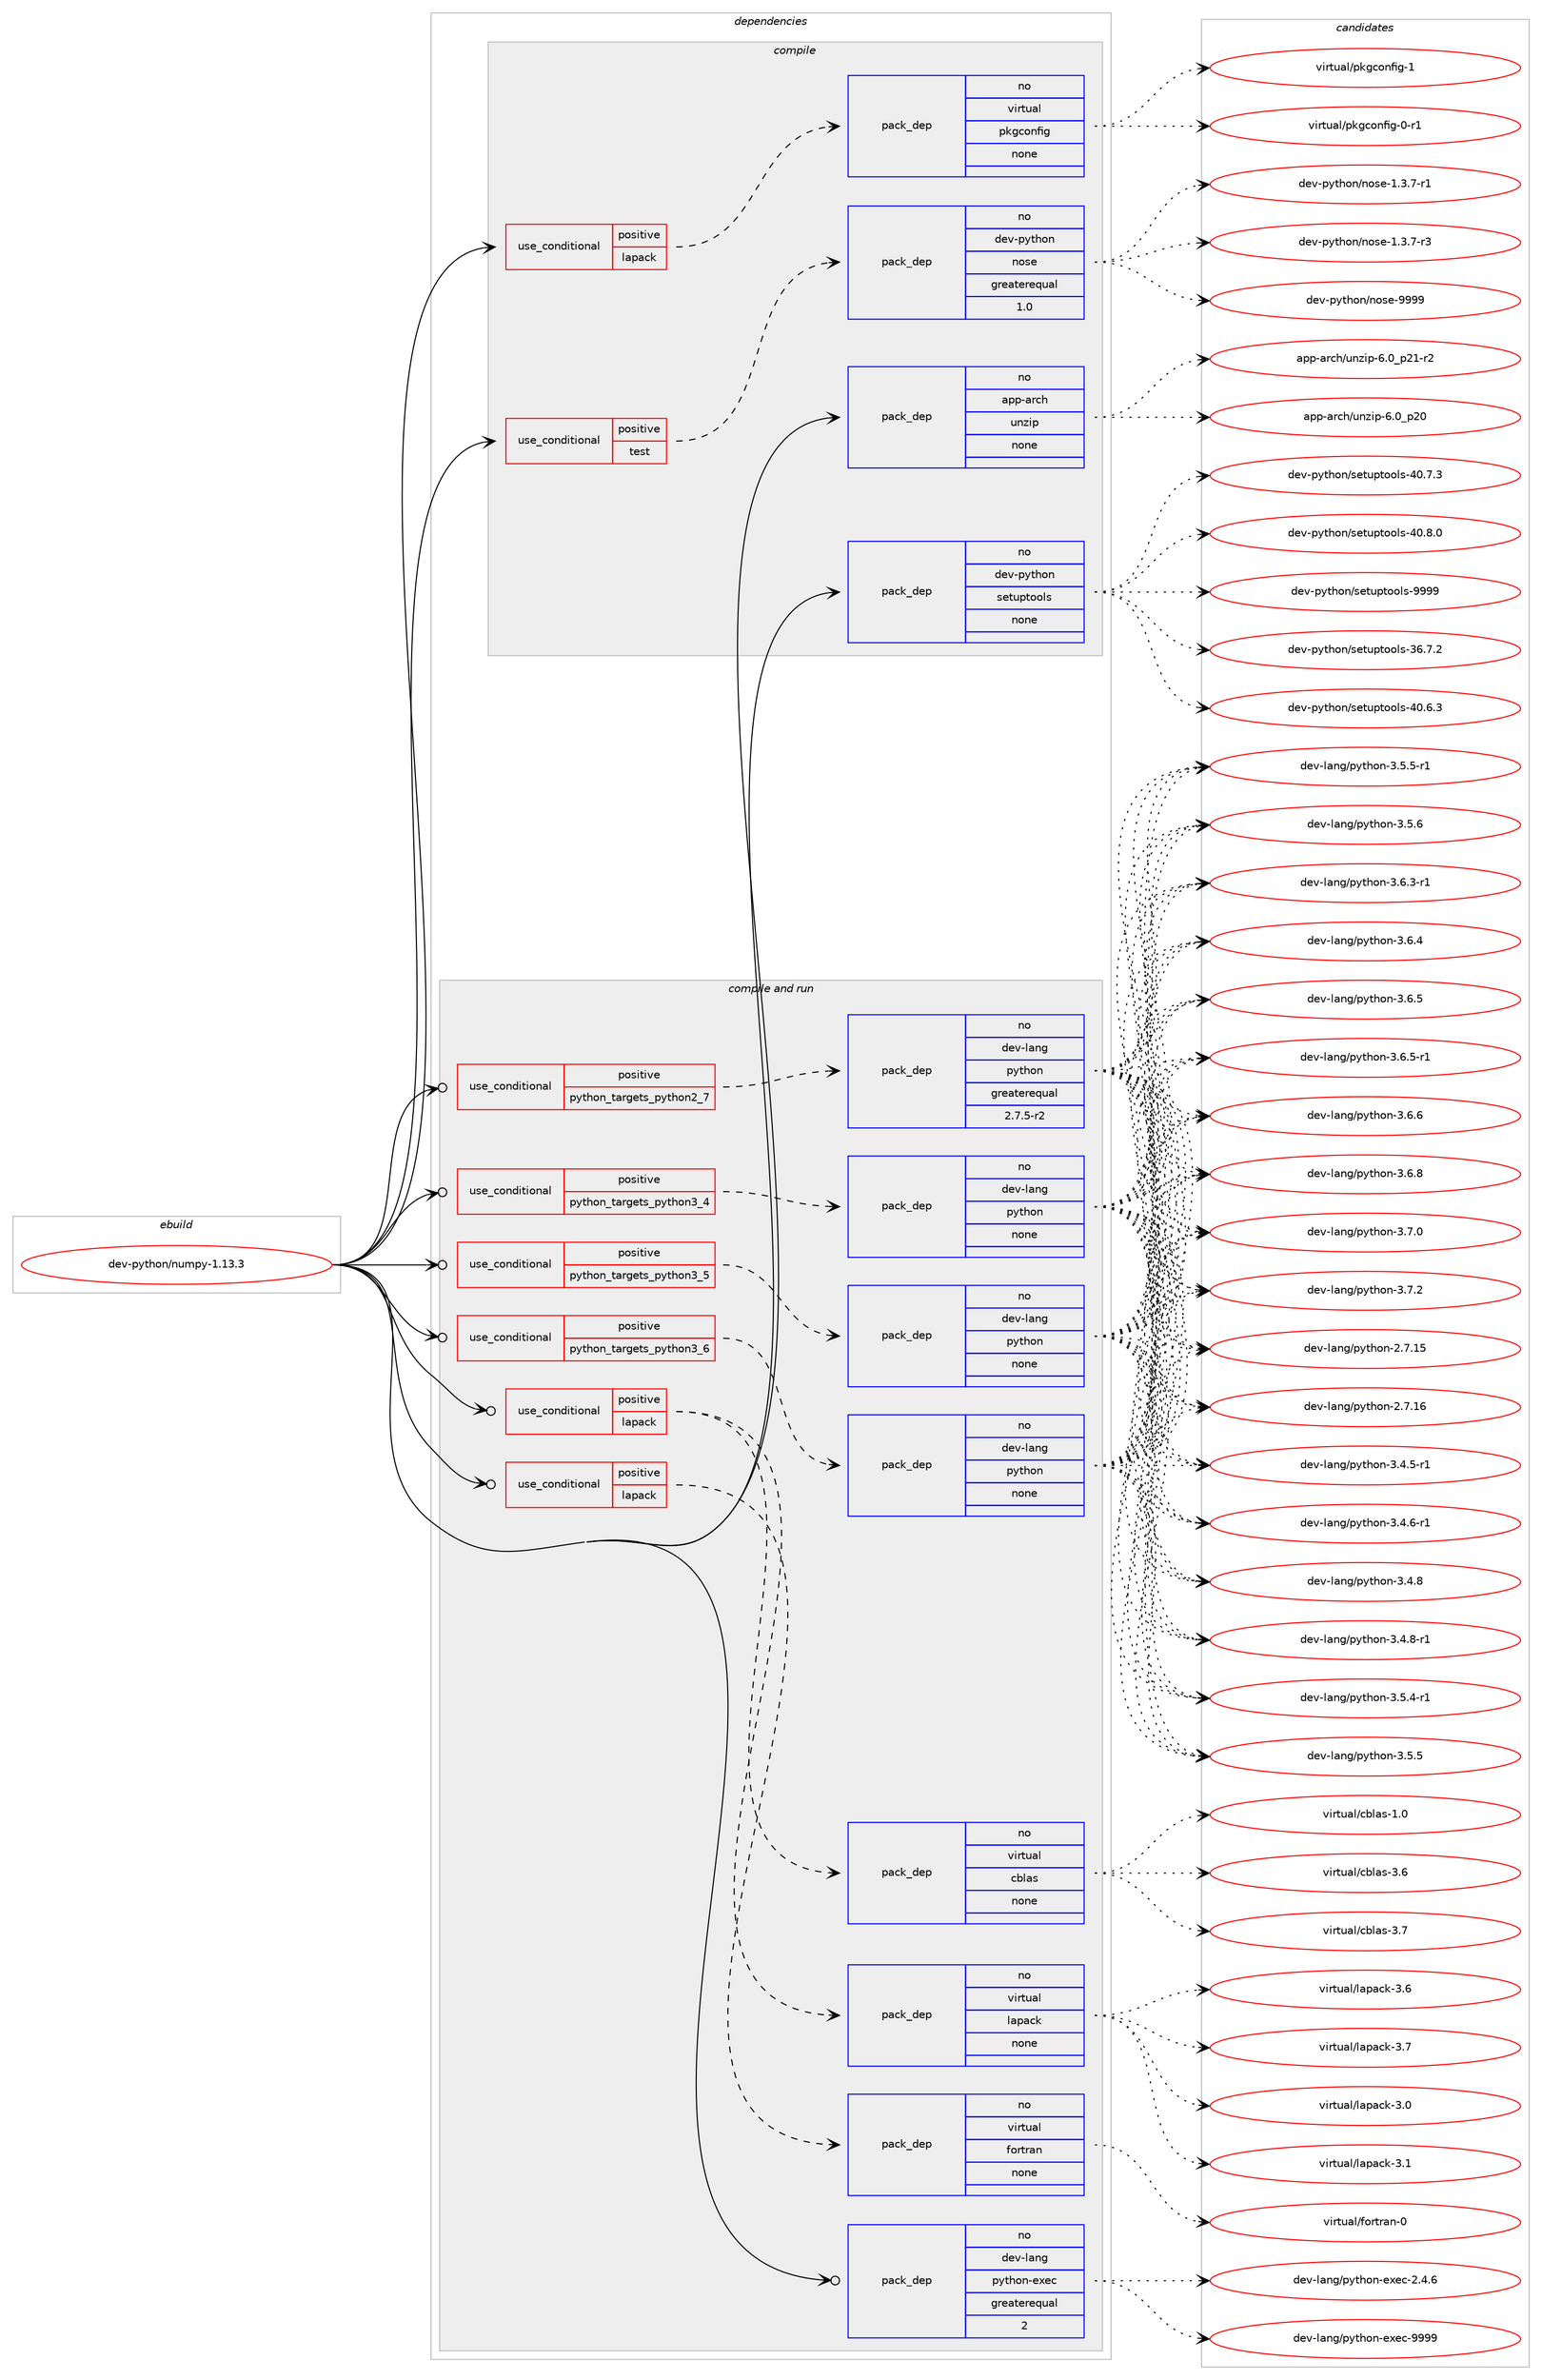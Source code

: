 digraph prolog {

# *************
# Graph options
# *************

newrank=true;
concentrate=true;
compound=true;
graph [rankdir=LR,fontname=Helvetica,fontsize=10,ranksep=1.5];#, ranksep=2.5, nodesep=0.2];
edge  [arrowhead=vee];
node  [fontname=Helvetica,fontsize=10];

# **********
# The ebuild
# **********

subgraph cluster_leftcol {
color=gray;
rank=same;
label=<<i>ebuild</i>>;
id [label="dev-python/numpy-1.13.3", color=red, width=4, href="../dev-python/numpy-1.13.3.svg"];
}

# ****************
# The dependencies
# ****************

subgraph cluster_midcol {
color=gray;
label=<<i>dependencies</i>>;
subgraph cluster_compile {
fillcolor="#eeeeee";
style=filled;
label=<<i>compile</i>>;
subgraph cond378363 {
dependency1421453 [label=<<TABLE BORDER="0" CELLBORDER="1" CELLSPACING="0" CELLPADDING="4"><TR><TD ROWSPAN="3" CELLPADDING="10">use_conditional</TD></TR><TR><TD>positive</TD></TR><TR><TD>lapack</TD></TR></TABLE>>, shape=none, color=red];
subgraph pack1019813 {
dependency1421454 [label=<<TABLE BORDER="0" CELLBORDER="1" CELLSPACING="0" CELLPADDING="4" WIDTH="220"><TR><TD ROWSPAN="6" CELLPADDING="30">pack_dep</TD></TR><TR><TD WIDTH="110">no</TD></TR><TR><TD>virtual</TD></TR><TR><TD>pkgconfig</TD></TR><TR><TD>none</TD></TR><TR><TD></TD></TR></TABLE>>, shape=none, color=blue];
}
dependency1421453:e -> dependency1421454:w [weight=20,style="dashed",arrowhead="vee"];
}
id:e -> dependency1421453:w [weight=20,style="solid",arrowhead="vee"];
subgraph cond378364 {
dependency1421455 [label=<<TABLE BORDER="0" CELLBORDER="1" CELLSPACING="0" CELLPADDING="4"><TR><TD ROWSPAN="3" CELLPADDING="10">use_conditional</TD></TR><TR><TD>positive</TD></TR><TR><TD>test</TD></TR></TABLE>>, shape=none, color=red];
subgraph pack1019814 {
dependency1421456 [label=<<TABLE BORDER="0" CELLBORDER="1" CELLSPACING="0" CELLPADDING="4" WIDTH="220"><TR><TD ROWSPAN="6" CELLPADDING="30">pack_dep</TD></TR><TR><TD WIDTH="110">no</TD></TR><TR><TD>dev-python</TD></TR><TR><TD>nose</TD></TR><TR><TD>greaterequal</TD></TR><TR><TD>1.0</TD></TR></TABLE>>, shape=none, color=blue];
}
dependency1421455:e -> dependency1421456:w [weight=20,style="dashed",arrowhead="vee"];
}
id:e -> dependency1421455:w [weight=20,style="solid",arrowhead="vee"];
subgraph pack1019815 {
dependency1421457 [label=<<TABLE BORDER="0" CELLBORDER="1" CELLSPACING="0" CELLPADDING="4" WIDTH="220"><TR><TD ROWSPAN="6" CELLPADDING="30">pack_dep</TD></TR><TR><TD WIDTH="110">no</TD></TR><TR><TD>app-arch</TD></TR><TR><TD>unzip</TD></TR><TR><TD>none</TD></TR><TR><TD></TD></TR></TABLE>>, shape=none, color=blue];
}
id:e -> dependency1421457:w [weight=20,style="solid",arrowhead="vee"];
subgraph pack1019816 {
dependency1421458 [label=<<TABLE BORDER="0" CELLBORDER="1" CELLSPACING="0" CELLPADDING="4" WIDTH="220"><TR><TD ROWSPAN="6" CELLPADDING="30">pack_dep</TD></TR><TR><TD WIDTH="110">no</TD></TR><TR><TD>dev-python</TD></TR><TR><TD>setuptools</TD></TR><TR><TD>none</TD></TR><TR><TD></TD></TR></TABLE>>, shape=none, color=blue];
}
id:e -> dependency1421458:w [weight=20,style="solid",arrowhead="vee"];
}
subgraph cluster_compileandrun {
fillcolor="#eeeeee";
style=filled;
label=<<i>compile and run</i>>;
subgraph cond378365 {
dependency1421459 [label=<<TABLE BORDER="0" CELLBORDER="1" CELLSPACING="0" CELLPADDING="4"><TR><TD ROWSPAN="3" CELLPADDING="10">use_conditional</TD></TR><TR><TD>positive</TD></TR><TR><TD>lapack</TD></TR></TABLE>>, shape=none, color=red];
subgraph pack1019817 {
dependency1421460 [label=<<TABLE BORDER="0" CELLBORDER="1" CELLSPACING="0" CELLPADDING="4" WIDTH="220"><TR><TD ROWSPAN="6" CELLPADDING="30">pack_dep</TD></TR><TR><TD WIDTH="110">no</TD></TR><TR><TD>virtual</TD></TR><TR><TD>cblas</TD></TR><TR><TD>none</TD></TR><TR><TD></TD></TR></TABLE>>, shape=none, color=blue];
}
dependency1421459:e -> dependency1421460:w [weight=20,style="dashed",arrowhead="vee"];
subgraph pack1019818 {
dependency1421461 [label=<<TABLE BORDER="0" CELLBORDER="1" CELLSPACING="0" CELLPADDING="4" WIDTH="220"><TR><TD ROWSPAN="6" CELLPADDING="30">pack_dep</TD></TR><TR><TD WIDTH="110">no</TD></TR><TR><TD>virtual</TD></TR><TR><TD>lapack</TD></TR><TR><TD>none</TD></TR><TR><TD></TD></TR></TABLE>>, shape=none, color=blue];
}
dependency1421459:e -> dependency1421461:w [weight=20,style="dashed",arrowhead="vee"];
}
id:e -> dependency1421459:w [weight=20,style="solid",arrowhead="odotvee"];
subgraph cond378366 {
dependency1421462 [label=<<TABLE BORDER="0" CELLBORDER="1" CELLSPACING="0" CELLPADDING="4"><TR><TD ROWSPAN="3" CELLPADDING="10">use_conditional</TD></TR><TR><TD>positive</TD></TR><TR><TD>lapack</TD></TR></TABLE>>, shape=none, color=red];
subgraph pack1019819 {
dependency1421463 [label=<<TABLE BORDER="0" CELLBORDER="1" CELLSPACING="0" CELLPADDING="4" WIDTH="220"><TR><TD ROWSPAN="6" CELLPADDING="30">pack_dep</TD></TR><TR><TD WIDTH="110">no</TD></TR><TR><TD>virtual</TD></TR><TR><TD>fortran</TD></TR><TR><TD>none</TD></TR><TR><TD></TD></TR></TABLE>>, shape=none, color=blue];
}
dependency1421462:e -> dependency1421463:w [weight=20,style="dashed",arrowhead="vee"];
}
id:e -> dependency1421462:w [weight=20,style="solid",arrowhead="odotvee"];
subgraph cond378367 {
dependency1421464 [label=<<TABLE BORDER="0" CELLBORDER="1" CELLSPACING="0" CELLPADDING="4"><TR><TD ROWSPAN="3" CELLPADDING="10">use_conditional</TD></TR><TR><TD>positive</TD></TR><TR><TD>python_targets_python2_7</TD></TR></TABLE>>, shape=none, color=red];
subgraph pack1019820 {
dependency1421465 [label=<<TABLE BORDER="0" CELLBORDER="1" CELLSPACING="0" CELLPADDING="4" WIDTH="220"><TR><TD ROWSPAN="6" CELLPADDING="30">pack_dep</TD></TR><TR><TD WIDTH="110">no</TD></TR><TR><TD>dev-lang</TD></TR><TR><TD>python</TD></TR><TR><TD>greaterequal</TD></TR><TR><TD>2.7.5-r2</TD></TR></TABLE>>, shape=none, color=blue];
}
dependency1421464:e -> dependency1421465:w [weight=20,style="dashed",arrowhead="vee"];
}
id:e -> dependency1421464:w [weight=20,style="solid",arrowhead="odotvee"];
subgraph cond378368 {
dependency1421466 [label=<<TABLE BORDER="0" CELLBORDER="1" CELLSPACING="0" CELLPADDING="4"><TR><TD ROWSPAN="3" CELLPADDING="10">use_conditional</TD></TR><TR><TD>positive</TD></TR><TR><TD>python_targets_python3_4</TD></TR></TABLE>>, shape=none, color=red];
subgraph pack1019821 {
dependency1421467 [label=<<TABLE BORDER="0" CELLBORDER="1" CELLSPACING="0" CELLPADDING="4" WIDTH="220"><TR><TD ROWSPAN="6" CELLPADDING="30">pack_dep</TD></TR><TR><TD WIDTH="110">no</TD></TR><TR><TD>dev-lang</TD></TR><TR><TD>python</TD></TR><TR><TD>none</TD></TR><TR><TD></TD></TR></TABLE>>, shape=none, color=blue];
}
dependency1421466:e -> dependency1421467:w [weight=20,style="dashed",arrowhead="vee"];
}
id:e -> dependency1421466:w [weight=20,style="solid",arrowhead="odotvee"];
subgraph cond378369 {
dependency1421468 [label=<<TABLE BORDER="0" CELLBORDER="1" CELLSPACING="0" CELLPADDING="4"><TR><TD ROWSPAN="3" CELLPADDING="10">use_conditional</TD></TR><TR><TD>positive</TD></TR><TR><TD>python_targets_python3_5</TD></TR></TABLE>>, shape=none, color=red];
subgraph pack1019822 {
dependency1421469 [label=<<TABLE BORDER="0" CELLBORDER="1" CELLSPACING="0" CELLPADDING="4" WIDTH="220"><TR><TD ROWSPAN="6" CELLPADDING="30">pack_dep</TD></TR><TR><TD WIDTH="110">no</TD></TR><TR><TD>dev-lang</TD></TR><TR><TD>python</TD></TR><TR><TD>none</TD></TR><TR><TD></TD></TR></TABLE>>, shape=none, color=blue];
}
dependency1421468:e -> dependency1421469:w [weight=20,style="dashed",arrowhead="vee"];
}
id:e -> dependency1421468:w [weight=20,style="solid",arrowhead="odotvee"];
subgraph cond378370 {
dependency1421470 [label=<<TABLE BORDER="0" CELLBORDER="1" CELLSPACING="0" CELLPADDING="4"><TR><TD ROWSPAN="3" CELLPADDING="10">use_conditional</TD></TR><TR><TD>positive</TD></TR><TR><TD>python_targets_python3_6</TD></TR></TABLE>>, shape=none, color=red];
subgraph pack1019823 {
dependency1421471 [label=<<TABLE BORDER="0" CELLBORDER="1" CELLSPACING="0" CELLPADDING="4" WIDTH="220"><TR><TD ROWSPAN="6" CELLPADDING="30">pack_dep</TD></TR><TR><TD WIDTH="110">no</TD></TR><TR><TD>dev-lang</TD></TR><TR><TD>python</TD></TR><TR><TD>none</TD></TR><TR><TD></TD></TR></TABLE>>, shape=none, color=blue];
}
dependency1421470:e -> dependency1421471:w [weight=20,style="dashed",arrowhead="vee"];
}
id:e -> dependency1421470:w [weight=20,style="solid",arrowhead="odotvee"];
subgraph pack1019824 {
dependency1421472 [label=<<TABLE BORDER="0" CELLBORDER="1" CELLSPACING="0" CELLPADDING="4" WIDTH="220"><TR><TD ROWSPAN="6" CELLPADDING="30">pack_dep</TD></TR><TR><TD WIDTH="110">no</TD></TR><TR><TD>dev-lang</TD></TR><TR><TD>python-exec</TD></TR><TR><TD>greaterequal</TD></TR><TR><TD>2</TD></TR></TABLE>>, shape=none, color=blue];
}
id:e -> dependency1421472:w [weight=20,style="solid",arrowhead="odotvee"];
}
subgraph cluster_run {
fillcolor="#eeeeee";
style=filled;
label=<<i>run</i>>;
}
}

# **************
# The candidates
# **************

subgraph cluster_choices {
rank=same;
color=gray;
label=<<i>candidates</i>>;

subgraph choice1019813 {
color=black;
nodesep=1;
choice11810511411611797108471121071039911111010210510345484511449 [label="virtual/pkgconfig-0-r1", color=red, width=4,href="../virtual/pkgconfig-0-r1.svg"];
choice1181051141161179710847112107103991111101021051034549 [label="virtual/pkgconfig-1", color=red, width=4,href="../virtual/pkgconfig-1.svg"];
dependency1421454:e -> choice11810511411611797108471121071039911111010210510345484511449:w [style=dotted,weight="100"];
dependency1421454:e -> choice1181051141161179710847112107103991111101021051034549:w [style=dotted,weight="100"];
}
subgraph choice1019814 {
color=black;
nodesep=1;
choice10010111845112121116104111110471101111151014549465146554511449 [label="dev-python/nose-1.3.7-r1", color=red, width=4,href="../dev-python/nose-1.3.7-r1.svg"];
choice10010111845112121116104111110471101111151014549465146554511451 [label="dev-python/nose-1.3.7-r3", color=red, width=4,href="../dev-python/nose-1.3.7-r3.svg"];
choice10010111845112121116104111110471101111151014557575757 [label="dev-python/nose-9999", color=red, width=4,href="../dev-python/nose-9999.svg"];
dependency1421456:e -> choice10010111845112121116104111110471101111151014549465146554511449:w [style=dotted,weight="100"];
dependency1421456:e -> choice10010111845112121116104111110471101111151014549465146554511451:w [style=dotted,weight="100"];
dependency1421456:e -> choice10010111845112121116104111110471101111151014557575757:w [style=dotted,weight="100"];
}
subgraph choice1019815 {
color=black;
nodesep=1;
choice971121124597114991044711711012210511245544648951125048 [label="app-arch/unzip-6.0_p20", color=red, width=4,href="../app-arch/unzip-6.0_p20.svg"];
choice9711211245971149910447117110122105112455446489511250494511450 [label="app-arch/unzip-6.0_p21-r2", color=red, width=4,href="../app-arch/unzip-6.0_p21-r2.svg"];
dependency1421457:e -> choice971121124597114991044711711012210511245544648951125048:w [style=dotted,weight="100"];
dependency1421457:e -> choice9711211245971149910447117110122105112455446489511250494511450:w [style=dotted,weight="100"];
}
subgraph choice1019816 {
color=black;
nodesep=1;
choice100101118451121211161041111104711510111611711211611111110811545515446554650 [label="dev-python/setuptools-36.7.2", color=red, width=4,href="../dev-python/setuptools-36.7.2.svg"];
choice100101118451121211161041111104711510111611711211611111110811545524846544651 [label="dev-python/setuptools-40.6.3", color=red, width=4,href="../dev-python/setuptools-40.6.3.svg"];
choice100101118451121211161041111104711510111611711211611111110811545524846554651 [label="dev-python/setuptools-40.7.3", color=red, width=4,href="../dev-python/setuptools-40.7.3.svg"];
choice100101118451121211161041111104711510111611711211611111110811545524846564648 [label="dev-python/setuptools-40.8.0", color=red, width=4,href="../dev-python/setuptools-40.8.0.svg"];
choice10010111845112121116104111110471151011161171121161111111081154557575757 [label="dev-python/setuptools-9999", color=red, width=4,href="../dev-python/setuptools-9999.svg"];
dependency1421458:e -> choice100101118451121211161041111104711510111611711211611111110811545515446554650:w [style=dotted,weight="100"];
dependency1421458:e -> choice100101118451121211161041111104711510111611711211611111110811545524846544651:w [style=dotted,weight="100"];
dependency1421458:e -> choice100101118451121211161041111104711510111611711211611111110811545524846554651:w [style=dotted,weight="100"];
dependency1421458:e -> choice100101118451121211161041111104711510111611711211611111110811545524846564648:w [style=dotted,weight="100"];
dependency1421458:e -> choice10010111845112121116104111110471151011161171121161111111081154557575757:w [style=dotted,weight="100"];
}
subgraph choice1019817 {
color=black;
nodesep=1;
choice118105114116117971084799981089711545494648 [label="virtual/cblas-1.0", color=red, width=4,href="../virtual/cblas-1.0.svg"];
choice118105114116117971084799981089711545514654 [label="virtual/cblas-3.6", color=red, width=4,href="../virtual/cblas-3.6.svg"];
choice118105114116117971084799981089711545514655 [label="virtual/cblas-3.7", color=red, width=4,href="../virtual/cblas-3.7.svg"];
dependency1421460:e -> choice118105114116117971084799981089711545494648:w [style=dotted,weight="100"];
dependency1421460:e -> choice118105114116117971084799981089711545514654:w [style=dotted,weight="100"];
dependency1421460:e -> choice118105114116117971084799981089711545514655:w [style=dotted,weight="100"];
}
subgraph choice1019818 {
color=black;
nodesep=1;
choice118105114116117971084710897112979910745514648 [label="virtual/lapack-3.0", color=red, width=4,href="../virtual/lapack-3.0.svg"];
choice118105114116117971084710897112979910745514649 [label="virtual/lapack-3.1", color=red, width=4,href="../virtual/lapack-3.1.svg"];
choice118105114116117971084710897112979910745514654 [label="virtual/lapack-3.6", color=red, width=4,href="../virtual/lapack-3.6.svg"];
choice118105114116117971084710897112979910745514655 [label="virtual/lapack-3.7", color=red, width=4,href="../virtual/lapack-3.7.svg"];
dependency1421461:e -> choice118105114116117971084710897112979910745514648:w [style=dotted,weight="100"];
dependency1421461:e -> choice118105114116117971084710897112979910745514649:w [style=dotted,weight="100"];
dependency1421461:e -> choice118105114116117971084710897112979910745514654:w [style=dotted,weight="100"];
dependency1421461:e -> choice118105114116117971084710897112979910745514655:w [style=dotted,weight="100"];
}
subgraph choice1019819 {
color=black;
nodesep=1;
choice1181051141161179710847102111114116114971104548 [label="virtual/fortran-0", color=red, width=4,href="../virtual/fortran-0.svg"];
dependency1421463:e -> choice1181051141161179710847102111114116114971104548:w [style=dotted,weight="100"];
}
subgraph choice1019820 {
color=black;
nodesep=1;
choice10010111845108971101034711212111610411111045504655464953 [label="dev-lang/python-2.7.15", color=red, width=4,href="../dev-lang/python-2.7.15.svg"];
choice10010111845108971101034711212111610411111045504655464954 [label="dev-lang/python-2.7.16", color=red, width=4,href="../dev-lang/python-2.7.16.svg"];
choice1001011184510897110103471121211161041111104551465246534511449 [label="dev-lang/python-3.4.5-r1", color=red, width=4,href="../dev-lang/python-3.4.5-r1.svg"];
choice1001011184510897110103471121211161041111104551465246544511449 [label="dev-lang/python-3.4.6-r1", color=red, width=4,href="../dev-lang/python-3.4.6-r1.svg"];
choice100101118451089711010347112121116104111110455146524656 [label="dev-lang/python-3.4.8", color=red, width=4,href="../dev-lang/python-3.4.8.svg"];
choice1001011184510897110103471121211161041111104551465246564511449 [label="dev-lang/python-3.4.8-r1", color=red, width=4,href="../dev-lang/python-3.4.8-r1.svg"];
choice1001011184510897110103471121211161041111104551465346524511449 [label="dev-lang/python-3.5.4-r1", color=red, width=4,href="../dev-lang/python-3.5.4-r1.svg"];
choice100101118451089711010347112121116104111110455146534653 [label="dev-lang/python-3.5.5", color=red, width=4,href="../dev-lang/python-3.5.5.svg"];
choice1001011184510897110103471121211161041111104551465346534511449 [label="dev-lang/python-3.5.5-r1", color=red, width=4,href="../dev-lang/python-3.5.5-r1.svg"];
choice100101118451089711010347112121116104111110455146534654 [label="dev-lang/python-3.5.6", color=red, width=4,href="../dev-lang/python-3.5.6.svg"];
choice1001011184510897110103471121211161041111104551465446514511449 [label="dev-lang/python-3.6.3-r1", color=red, width=4,href="../dev-lang/python-3.6.3-r1.svg"];
choice100101118451089711010347112121116104111110455146544652 [label="dev-lang/python-3.6.4", color=red, width=4,href="../dev-lang/python-3.6.4.svg"];
choice100101118451089711010347112121116104111110455146544653 [label="dev-lang/python-3.6.5", color=red, width=4,href="../dev-lang/python-3.6.5.svg"];
choice1001011184510897110103471121211161041111104551465446534511449 [label="dev-lang/python-3.6.5-r1", color=red, width=4,href="../dev-lang/python-3.6.5-r1.svg"];
choice100101118451089711010347112121116104111110455146544654 [label="dev-lang/python-3.6.6", color=red, width=4,href="../dev-lang/python-3.6.6.svg"];
choice100101118451089711010347112121116104111110455146544656 [label="dev-lang/python-3.6.8", color=red, width=4,href="../dev-lang/python-3.6.8.svg"];
choice100101118451089711010347112121116104111110455146554648 [label="dev-lang/python-3.7.0", color=red, width=4,href="../dev-lang/python-3.7.0.svg"];
choice100101118451089711010347112121116104111110455146554650 [label="dev-lang/python-3.7.2", color=red, width=4,href="../dev-lang/python-3.7.2.svg"];
dependency1421465:e -> choice10010111845108971101034711212111610411111045504655464953:w [style=dotted,weight="100"];
dependency1421465:e -> choice10010111845108971101034711212111610411111045504655464954:w [style=dotted,weight="100"];
dependency1421465:e -> choice1001011184510897110103471121211161041111104551465246534511449:w [style=dotted,weight="100"];
dependency1421465:e -> choice1001011184510897110103471121211161041111104551465246544511449:w [style=dotted,weight="100"];
dependency1421465:e -> choice100101118451089711010347112121116104111110455146524656:w [style=dotted,weight="100"];
dependency1421465:e -> choice1001011184510897110103471121211161041111104551465246564511449:w [style=dotted,weight="100"];
dependency1421465:e -> choice1001011184510897110103471121211161041111104551465346524511449:w [style=dotted,weight="100"];
dependency1421465:e -> choice100101118451089711010347112121116104111110455146534653:w [style=dotted,weight="100"];
dependency1421465:e -> choice1001011184510897110103471121211161041111104551465346534511449:w [style=dotted,weight="100"];
dependency1421465:e -> choice100101118451089711010347112121116104111110455146534654:w [style=dotted,weight="100"];
dependency1421465:e -> choice1001011184510897110103471121211161041111104551465446514511449:w [style=dotted,weight="100"];
dependency1421465:e -> choice100101118451089711010347112121116104111110455146544652:w [style=dotted,weight="100"];
dependency1421465:e -> choice100101118451089711010347112121116104111110455146544653:w [style=dotted,weight="100"];
dependency1421465:e -> choice1001011184510897110103471121211161041111104551465446534511449:w [style=dotted,weight="100"];
dependency1421465:e -> choice100101118451089711010347112121116104111110455146544654:w [style=dotted,weight="100"];
dependency1421465:e -> choice100101118451089711010347112121116104111110455146544656:w [style=dotted,weight="100"];
dependency1421465:e -> choice100101118451089711010347112121116104111110455146554648:w [style=dotted,weight="100"];
dependency1421465:e -> choice100101118451089711010347112121116104111110455146554650:w [style=dotted,weight="100"];
}
subgraph choice1019821 {
color=black;
nodesep=1;
choice10010111845108971101034711212111610411111045504655464953 [label="dev-lang/python-2.7.15", color=red, width=4,href="../dev-lang/python-2.7.15.svg"];
choice10010111845108971101034711212111610411111045504655464954 [label="dev-lang/python-2.7.16", color=red, width=4,href="../dev-lang/python-2.7.16.svg"];
choice1001011184510897110103471121211161041111104551465246534511449 [label="dev-lang/python-3.4.5-r1", color=red, width=4,href="../dev-lang/python-3.4.5-r1.svg"];
choice1001011184510897110103471121211161041111104551465246544511449 [label="dev-lang/python-3.4.6-r1", color=red, width=4,href="../dev-lang/python-3.4.6-r1.svg"];
choice100101118451089711010347112121116104111110455146524656 [label="dev-lang/python-3.4.8", color=red, width=4,href="../dev-lang/python-3.4.8.svg"];
choice1001011184510897110103471121211161041111104551465246564511449 [label="dev-lang/python-3.4.8-r1", color=red, width=4,href="../dev-lang/python-3.4.8-r1.svg"];
choice1001011184510897110103471121211161041111104551465346524511449 [label="dev-lang/python-3.5.4-r1", color=red, width=4,href="../dev-lang/python-3.5.4-r1.svg"];
choice100101118451089711010347112121116104111110455146534653 [label="dev-lang/python-3.5.5", color=red, width=4,href="../dev-lang/python-3.5.5.svg"];
choice1001011184510897110103471121211161041111104551465346534511449 [label="dev-lang/python-3.5.5-r1", color=red, width=4,href="../dev-lang/python-3.5.5-r1.svg"];
choice100101118451089711010347112121116104111110455146534654 [label="dev-lang/python-3.5.6", color=red, width=4,href="../dev-lang/python-3.5.6.svg"];
choice1001011184510897110103471121211161041111104551465446514511449 [label="dev-lang/python-3.6.3-r1", color=red, width=4,href="../dev-lang/python-3.6.3-r1.svg"];
choice100101118451089711010347112121116104111110455146544652 [label="dev-lang/python-3.6.4", color=red, width=4,href="../dev-lang/python-3.6.4.svg"];
choice100101118451089711010347112121116104111110455146544653 [label="dev-lang/python-3.6.5", color=red, width=4,href="../dev-lang/python-3.6.5.svg"];
choice1001011184510897110103471121211161041111104551465446534511449 [label="dev-lang/python-3.6.5-r1", color=red, width=4,href="../dev-lang/python-3.6.5-r1.svg"];
choice100101118451089711010347112121116104111110455146544654 [label="dev-lang/python-3.6.6", color=red, width=4,href="../dev-lang/python-3.6.6.svg"];
choice100101118451089711010347112121116104111110455146544656 [label="dev-lang/python-3.6.8", color=red, width=4,href="../dev-lang/python-3.6.8.svg"];
choice100101118451089711010347112121116104111110455146554648 [label="dev-lang/python-3.7.0", color=red, width=4,href="../dev-lang/python-3.7.0.svg"];
choice100101118451089711010347112121116104111110455146554650 [label="dev-lang/python-3.7.2", color=red, width=4,href="../dev-lang/python-3.7.2.svg"];
dependency1421467:e -> choice10010111845108971101034711212111610411111045504655464953:w [style=dotted,weight="100"];
dependency1421467:e -> choice10010111845108971101034711212111610411111045504655464954:w [style=dotted,weight="100"];
dependency1421467:e -> choice1001011184510897110103471121211161041111104551465246534511449:w [style=dotted,weight="100"];
dependency1421467:e -> choice1001011184510897110103471121211161041111104551465246544511449:w [style=dotted,weight="100"];
dependency1421467:e -> choice100101118451089711010347112121116104111110455146524656:w [style=dotted,weight="100"];
dependency1421467:e -> choice1001011184510897110103471121211161041111104551465246564511449:w [style=dotted,weight="100"];
dependency1421467:e -> choice1001011184510897110103471121211161041111104551465346524511449:w [style=dotted,weight="100"];
dependency1421467:e -> choice100101118451089711010347112121116104111110455146534653:w [style=dotted,weight="100"];
dependency1421467:e -> choice1001011184510897110103471121211161041111104551465346534511449:w [style=dotted,weight="100"];
dependency1421467:e -> choice100101118451089711010347112121116104111110455146534654:w [style=dotted,weight="100"];
dependency1421467:e -> choice1001011184510897110103471121211161041111104551465446514511449:w [style=dotted,weight="100"];
dependency1421467:e -> choice100101118451089711010347112121116104111110455146544652:w [style=dotted,weight="100"];
dependency1421467:e -> choice100101118451089711010347112121116104111110455146544653:w [style=dotted,weight="100"];
dependency1421467:e -> choice1001011184510897110103471121211161041111104551465446534511449:w [style=dotted,weight="100"];
dependency1421467:e -> choice100101118451089711010347112121116104111110455146544654:w [style=dotted,weight="100"];
dependency1421467:e -> choice100101118451089711010347112121116104111110455146544656:w [style=dotted,weight="100"];
dependency1421467:e -> choice100101118451089711010347112121116104111110455146554648:w [style=dotted,weight="100"];
dependency1421467:e -> choice100101118451089711010347112121116104111110455146554650:w [style=dotted,weight="100"];
}
subgraph choice1019822 {
color=black;
nodesep=1;
choice10010111845108971101034711212111610411111045504655464953 [label="dev-lang/python-2.7.15", color=red, width=4,href="../dev-lang/python-2.7.15.svg"];
choice10010111845108971101034711212111610411111045504655464954 [label="dev-lang/python-2.7.16", color=red, width=4,href="../dev-lang/python-2.7.16.svg"];
choice1001011184510897110103471121211161041111104551465246534511449 [label="dev-lang/python-3.4.5-r1", color=red, width=4,href="../dev-lang/python-3.4.5-r1.svg"];
choice1001011184510897110103471121211161041111104551465246544511449 [label="dev-lang/python-3.4.6-r1", color=red, width=4,href="../dev-lang/python-3.4.6-r1.svg"];
choice100101118451089711010347112121116104111110455146524656 [label="dev-lang/python-3.4.8", color=red, width=4,href="../dev-lang/python-3.4.8.svg"];
choice1001011184510897110103471121211161041111104551465246564511449 [label="dev-lang/python-3.4.8-r1", color=red, width=4,href="../dev-lang/python-3.4.8-r1.svg"];
choice1001011184510897110103471121211161041111104551465346524511449 [label="dev-lang/python-3.5.4-r1", color=red, width=4,href="../dev-lang/python-3.5.4-r1.svg"];
choice100101118451089711010347112121116104111110455146534653 [label="dev-lang/python-3.5.5", color=red, width=4,href="../dev-lang/python-3.5.5.svg"];
choice1001011184510897110103471121211161041111104551465346534511449 [label="dev-lang/python-3.5.5-r1", color=red, width=4,href="../dev-lang/python-3.5.5-r1.svg"];
choice100101118451089711010347112121116104111110455146534654 [label="dev-lang/python-3.5.6", color=red, width=4,href="../dev-lang/python-3.5.6.svg"];
choice1001011184510897110103471121211161041111104551465446514511449 [label="dev-lang/python-3.6.3-r1", color=red, width=4,href="../dev-lang/python-3.6.3-r1.svg"];
choice100101118451089711010347112121116104111110455146544652 [label="dev-lang/python-3.6.4", color=red, width=4,href="../dev-lang/python-3.6.4.svg"];
choice100101118451089711010347112121116104111110455146544653 [label="dev-lang/python-3.6.5", color=red, width=4,href="../dev-lang/python-3.6.5.svg"];
choice1001011184510897110103471121211161041111104551465446534511449 [label="dev-lang/python-3.6.5-r1", color=red, width=4,href="../dev-lang/python-3.6.5-r1.svg"];
choice100101118451089711010347112121116104111110455146544654 [label="dev-lang/python-3.6.6", color=red, width=4,href="../dev-lang/python-3.6.6.svg"];
choice100101118451089711010347112121116104111110455146544656 [label="dev-lang/python-3.6.8", color=red, width=4,href="../dev-lang/python-3.6.8.svg"];
choice100101118451089711010347112121116104111110455146554648 [label="dev-lang/python-3.7.0", color=red, width=4,href="../dev-lang/python-3.7.0.svg"];
choice100101118451089711010347112121116104111110455146554650 [label="dev-lang/python-3.7.2", color=red, width=4,href="../dev-lang/python-3.7.2.svg"];
dependency1421469:e -> choice10010111845108971101034711212111610411111045504655464953:w [style=dotted,weight="100"];
dependency1421469:e -> choice10010111845108971101034711212111610411111045504655464954:w [style=dotted,weight="100"];
dependency1421469:e -> choice1001011184510897110103471121211161041111104551465246534511449:w [style=dotted,weight="100"];
dependency1421469:e -> choice1001011184510897110103471121211161041111104551465246544511449:w [style=dotted,weight="100"];
dependency1421469:e -> choice100101118451089711010347112121116104111110455146524656:w [style=dotted,weight="100"];
dependency1421469:e -> choice1001011184510897110103471121211161041111104551465246564511449:w [style=dotted,weight="100"];
dependency1421469:e -> choice1001011184510897110103471121211161041111104551465346524511449:w [style=dotted,weight="100"];
dependency1421469:e -> choice100101118451089711010347112121116104111110455146534653:w [style=dotted,weight="100"];
dependency1421469:e -> choice1001011184510897110103471121211161041111104551465346534511449:w [style=dotted,weight="100"];
dependency1421469:e -> choice100101118451089711010347112121116104111110455146534654:w [style=dotted,weight="100"];
dependency1421469:e -> choice1001011184510897110103471121211161041111104551465446514511449:w [style=dotted,weight="100"];
dependency1421469:e -> choice100101118451089711010347112121116104111110455146544652:w [style=dotted,weight="100"];
dependency1421469:e -> choice100101118451089711010347112121116104111110455146544653:w [style=dotted,weight="100"];
dependency1421469:e -> choice1001011184510897110103471121211161041111104551465446534511449:w [style=dotted,weight="100"];
dependency1421469:e -> choice100101118451089711010347112121116104111110455146544654:w [style=dotted,weight="100"];
dependency1421469:e -> choice100101118451089711010347112121116104111110455146544656:w [style=dotted,weight="100"];
dependency1421469:e -> choice100101118451089711010347112121116104111110455146554648:w [style=dotted,weight="100"];
dependency1421469:e -> choice100101118451089711010347112121116104111110455146554650:w [style=dotted,weight="100"];
}
subgraph choice1019823 {
color=black;
nodesep=1;
choice10010111845108971101034711212111610411111045504655464953 [label="dev-lang/python-2.7.15", color=red, width=4,href="../dev-lang/python-2.7.15.svg"];
choice10010111845108971101034711212111610411111045504655464954 [label="dev-lang/python-2.7.16", color=red, width=4,href="../dev-lang/python-2.7.16.svg"];
choice1001011184510897110103471121211161041111104551465246534511449 [label="dev-lang/python-3.4.5-r1", color=red, width=4,href="../dev-lang/python-3.4.5-r1.svg"];
choice1001011184510897110103471121211161041111104551465246544511449 [label="dev-lang/python-3.4.6-r1", color=red, width=4,href="../dev-lang/python-3.4.6-r1.svg"];
choice100101118451089711010347112121116104111110455146524656 [label="dev-lang/python-3.4.8", color=red, width=4,href="../dev-lang/python-3.4.8.svg"];
choice1001011184510897110103471121211161041111104551465246564511449 [label="dev-lang/python-3.4.8-r1", color=red, width=4,href="../dev-lang/python-3.4.8-r1.svg"];
choice1001011184510897110103471121211161041111104551465346524511449 [label="dev-lang/python-3.5.4-r1", color=red, width=4,href="../dev-lang/python-3.5.4-r1.svg"];
choice100101118451089711010347112121116104111110455146534653 [label="dev-lang/python-3.5.5", color=red, width=4,href="../dev-lang/python-3.5.5.svg"];
choice1001011184510897110103471121211161041111104551465346534511449 [label="dev-lang/python-3.5.5-r1", color=red, width=4,href="../dev-lang/python-3.5.5-r1.svg"];
choice100101118451089711010347112121116104111110455146534654 [label="dev-lang/python-3.5.6", color=red, width=4,href="../dev-lang/python-3.5.6.svg"];
choice1001011184510897110103471121211161041111104551465446514511449 [label="dev-lang/python-3.6.3-r1", color=red, width=4,href="../dev-lang/python-3.6.3-r1.svg"];
choice100101118451089711010347112121116104111110455146544652 [label="dev-lang/python-3.6.4", color=red, width=4,href="../dev-lang/python-3.6.4.svg"];
choice100101118451089711010347112121116104111110455146544653 [label="dev-lang/python-3.6.5", color=red, width=4,href="../dev-lang/python-3.6.5.svg"];
choice1001011184510897110103471121211161041111104551465446534511449 [label="dev-lang/python-3.6.5-r1", color=red, width=4,href="../dev-lang/python-3.6.5-r1.svg"];
choice100101118451089711010347112121116104111110455146544654 [label="dev-lang/python-3.6.6", color=red, width=4,href="../dev-lang/python-3.6.6.svg"];
choice100101118451089711010347112121116104111110455146544656 [label="dev-lang/python-3.6.8", color=red, width=4,href="../dev-lang/python-3.6.8.svg"];
choice100101118451089711010347112121116104111110455146554648 [label="dev-lang/python-3.7.0", color=red, width=4,href="../dev-lang/python-3.7.0.svg"];
choice100101118451089711010347112121116104111110455146554650 [label="dev-lang/python-3.7.2", color=red, width=4,href="../dev-lang/python-3.7.2.svg"];
dependency1421471:e -> choice10010111845108971101034711212111610411111045504655464953:w [style=dotted,weight="100"];
dependency1421471:e -> choice10010111845108971101034711212111610411111045504655464954:w [style=dotted,weight="100"];
dependency1421471:e -> choice1001011184510897110103471121211161041111104551465246534511449:w [style=dotted,weight="100"];
dependency1421471:e -> choice1001011184510897110103471121211161041111104551465246544511449:w [style=dotted,weight="100"];
dependency1421471:e -> choice100101118451089711010347112121116104111110455146524656:w [style=dotted,weight="100"];
dependency1421471:e -> choice1001011184510897110103471121211161041111104551465246564511449:w [style=dotted,weight="100"];
dependency1421471:e -> choice1001011184510897110103471121211161041111104551465346524511449:w [style=dotted,weight="100"];
dependency1421471:e -> choice100101118451089711010347112121116104111110455146534653:w [style=dotted,weight="100"];
dependency1421471:e -> choice1001011184510897110103471121211161041111104551465346534511449:w [style=dotted,weight="100"];
dependency1421471:e -> choice100101118451089711010347112121116104111110455146534654:w [style=dotted,weight="100"];
dependency1421471:e -> choice1001011184510897110103471121211161041111104551465446514511449:w [style=dotted,weight="100"];
dependency1421471:e -> choice100101118451089711010347112121116104111110455146544652:w [style=dotted,weight="100"];
dependency1421471:e -> choice100101118451089711010347112121116104111110455146544653:w [style=dotted,weight="100"];
dependency1421471:e -> choice1001011184510897110103471121211161041111104551465446534511449:w [style=dotted,weight="100"];
dependency1421471:e -> choice100101118451089711010347112121116104111110455146544654:w [style=dotted,weight="100"];
dependency1421471:e -> choice100101118451089711010347112121116104111110455146544656:w [style=dotted,weight="100"];
dependency1421471:e -> choice100101118451089711010347112121116104111110455146554648:w [style=dotted,weight="100"];
dependency1421471:e -> choice100101118451089711010347112121116104111110455146554650:w [style=dotted,weight="100"];
}
subgraph choice1019824 {
color=black;
nodesep=1;
choice1001011184510897110103471121211161041111104510112010199455046524654 [label="dev-lang/python-exec-2.4.6", color=red, width=4,href="../dev-lang/python-exec-2.4.6.svg"];
choice10010111845108971101034711212111610411111045101120101994557575757 [label="dev-lang/python-exec-9999", color=red, width=4,href="../dev-lang/python-exec-9999.svg"];
dependency1421472:e -> choice1001011184510897110103471121211161041111104510112010199455046524654:w [style=dotted,weight="100"];
dependency1421472:e -> choice10010111845108971101034711212111610411111045101120101994557575757:w [style=dotted,weight="100"];
}
}

}
